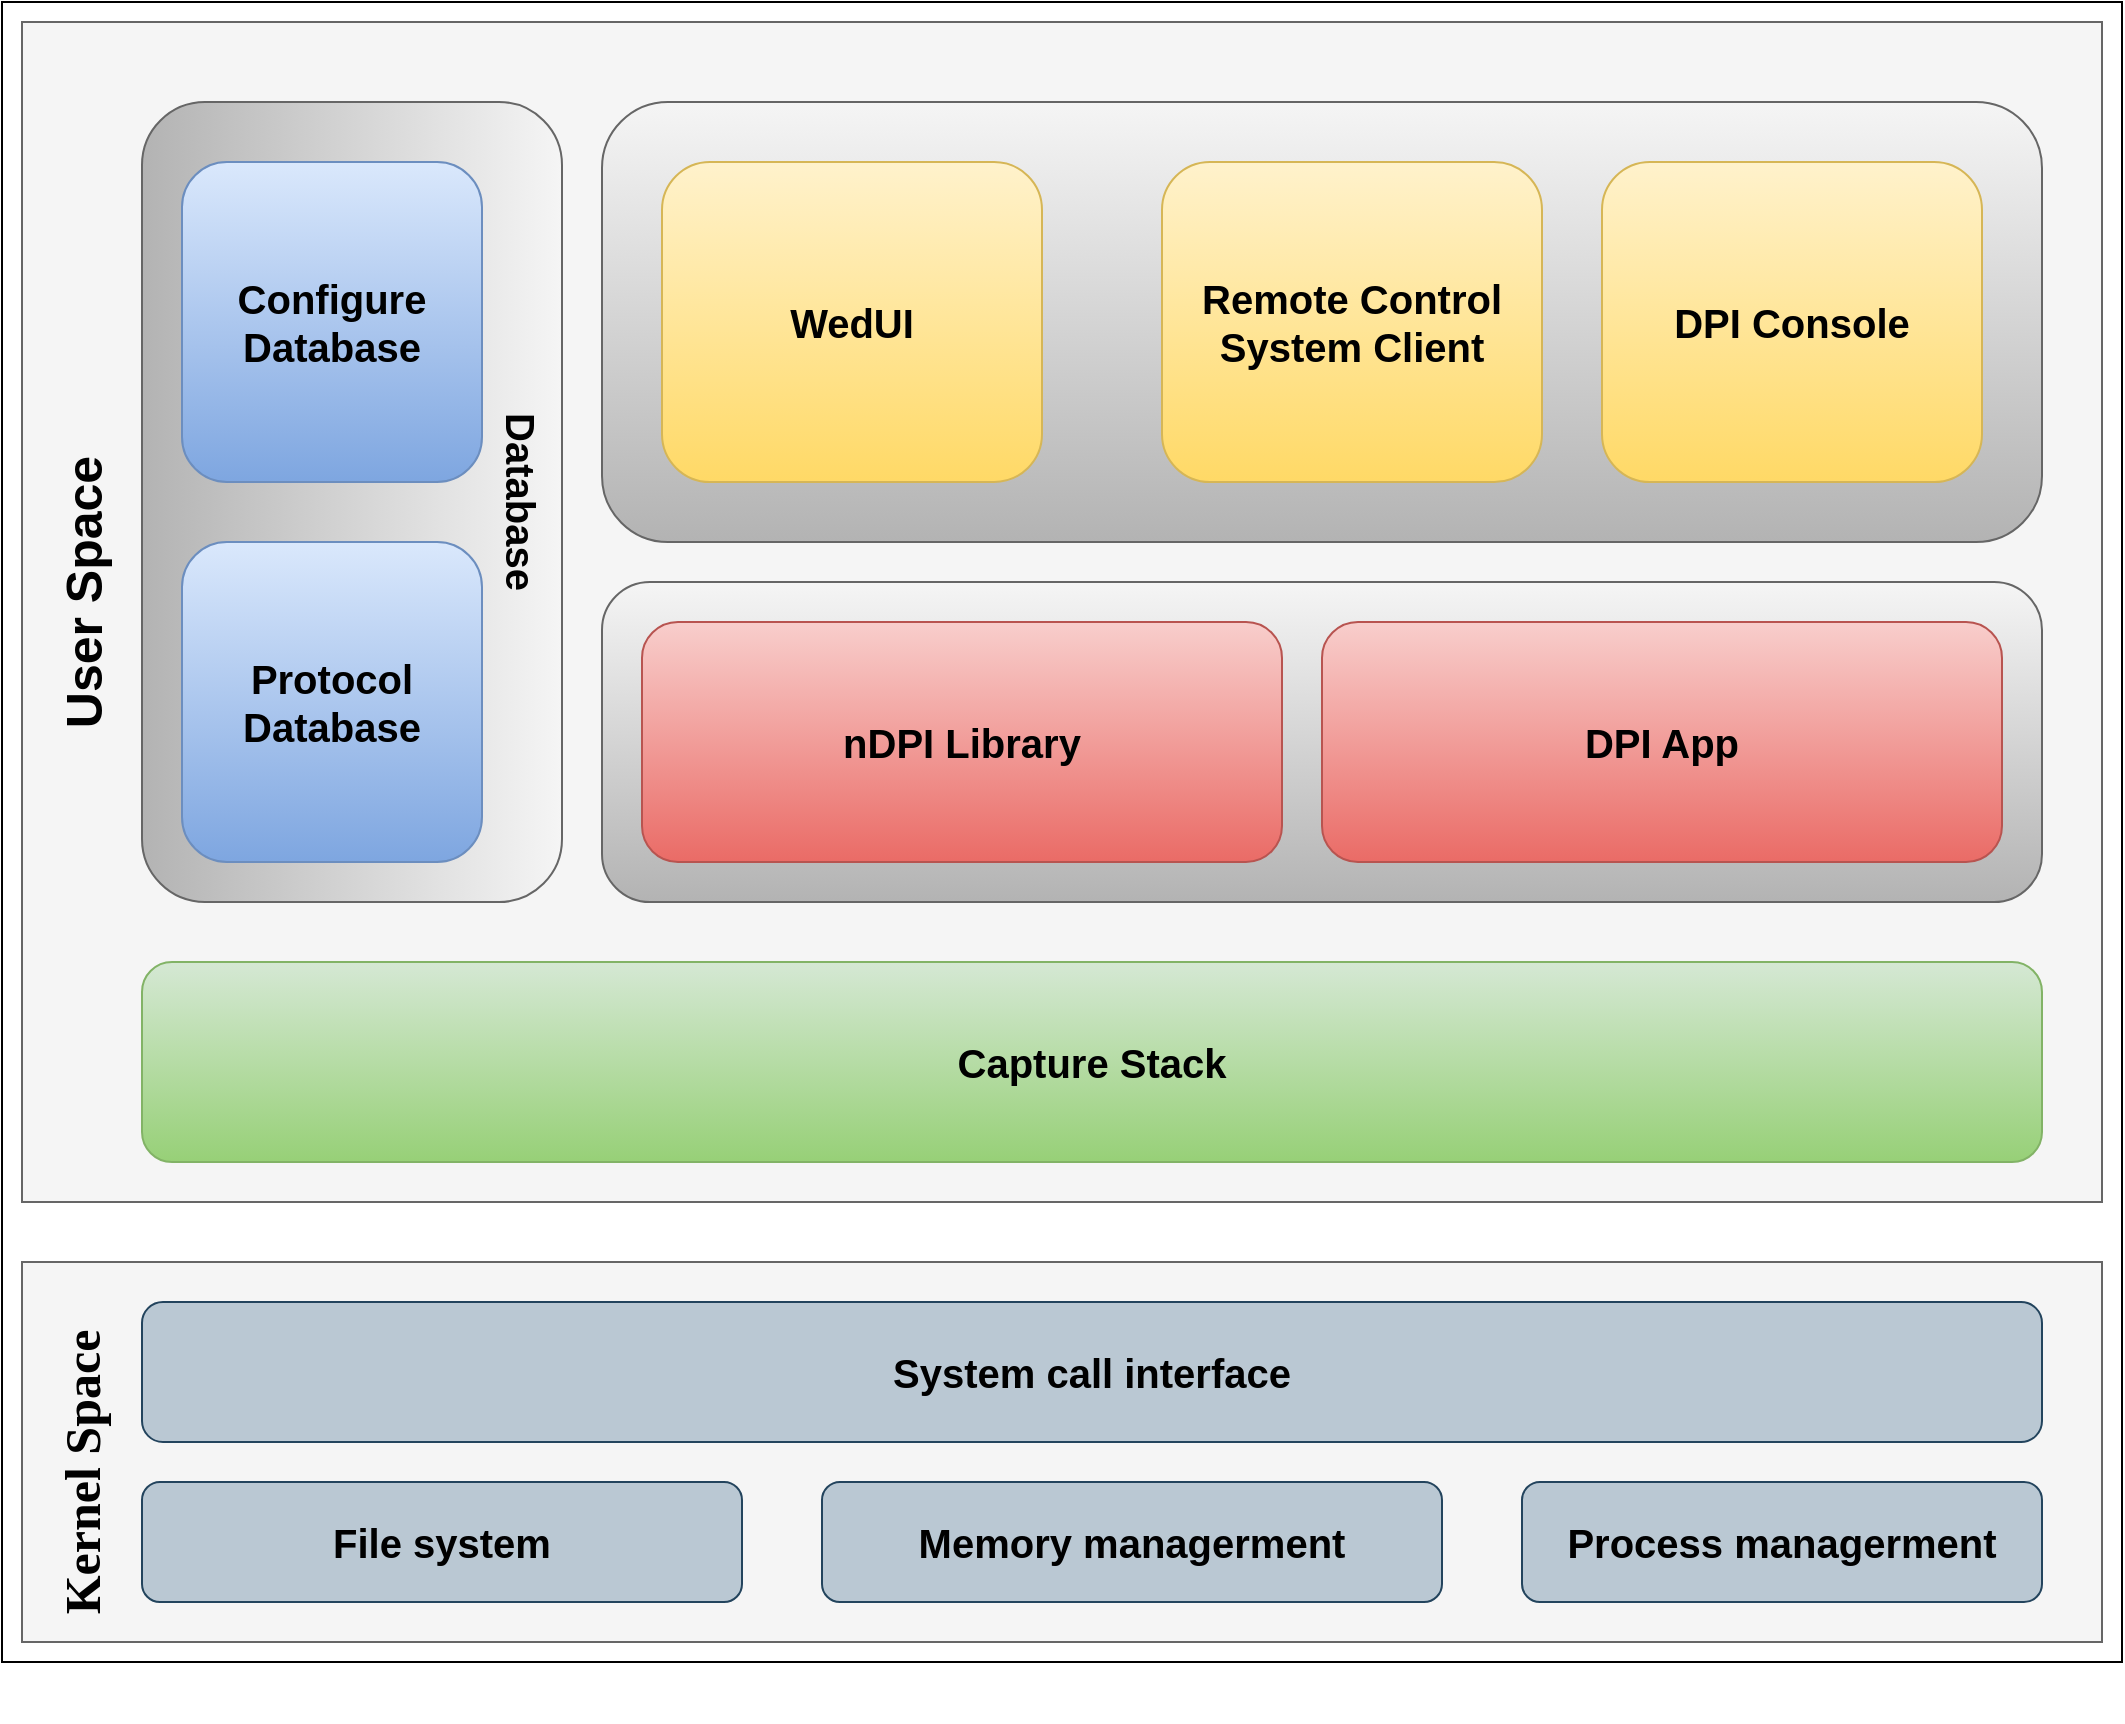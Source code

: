 <mxfile version="15.8.8" type="github">
  <diagram id="HZEH3Uh2V23n6DG56XfE" name="Page-1">
    <mxGraphModel dx="1732" dy="980" grid="1" gridSize="10" guides="1" tooltips="1" connect="1" arrows="1" fold="1" page="1" pageScale="1" pageWidth="8027" pageHeight="11069" math="0" shadow="0">
      <root>
        <mxCell id="0" />
        <mxCell id="1" parent="0" />
        <mxCell id="BJjL9hMIaNt4m382q4s9-12" value="" style="rounded=0;whiteSpace=wrap;html=1;" vertex="1" parent="1">
          <mxGeometry x="1130" y="190" width="1060" height="830" as="geometry" />
        </mxCell>
        <mxCell id="BJjL9hMIaNt4m382q4s9-15" value="" style="rounded=0;whiteSpace=wrap;html=1;fontSize=20;fillColor=#f5f5f5;fontColor=#333333;strokeColor=#666666;" vertex="1" parent="1">
          <mxGeometry x="1140" y="200" width="1040" height="590" as="geometry" />
        </mxCell>
        <mxCell id="BJjL9hMIaNt4m382q4s9-1" value="" style="rounded=1;whiteSpace=wrap;html=1;fillColor=#f5f5f5;gradientColor=#b3b3b3;strokeColor=#666666;" vertex="1" parent="1">
          <mxGeometry x="1430" y="240" width="720" height="220" as="geometry" />
        </mxCell>
        <mxCell id="BJjL9hMIaNt4m382q4s9-2" value="" style="rounded=1;whiteSpace=wrap;html=1;fillColor=#f5f5f5;gradientColor=#b3b3b3;strokeColor=#666666;" vertex="1" parent="1">
          <mxGeometry x="1430" y="480" width="720" height="160" as="geometry" />
        </mxCell>
        <mxCell id="BJjL9hMIaNt4m382q4s9-3" value="nDPI Library" style="rounded=1;whiteSpace=wrap;html=1;fontSize=20;fontStyle=1;fillColor=#f8cecc;gradientColor=#ea6b66;strokeColor=#b85450;" vertex="1" parent="1">
          <mxGeometry x="1450" y="500" width="320" height="120" as="geometry" />
        </mxCell>
        <mxCell id="BJjL9hMIaNt4m382q4s9-4" value="&lt;font style=&quot;font-size: 20px&quot;&gt;&lt;b&gt;DPI App&lt;/b&gt;&lt;/font&gt;" style="rounded=1;whiteSpace=wrap;html=1;fillColor=#f8cecc;gradientColor=#ea6b66;strokeColor=#b85450;" vertex="1" parent="1">
          <mxGeometry x="1790" y="500" width="340" height="120" as="geometry" />
        </mxCell>
        <mxCell id="BJjL9hMIaNt4m382q4s9-5" value="WedUI" style="rounded=1;whiteSpace=wrap;html=1;fontSize=20;fontStyle=1;fillColor=#fff2cc;gradientColor=#ffd966;strokeColor=#d6b656;" vertex="1" parent="1">
          <mxGeometry x="1460" y="270" width="190" height="160" as="geometry" />
        </mxCell>
        <mxCell id="BJjL9hMIaNt4m382q4s9-6" value="Remote Control System Client" style="rounded=1;whiteSpace=wrap;html=1;fontSize=20;fontStyle=1;fillColor=#fff2cc;gradientColor=#ffd966;strokeColor=#d6b656;" vertex="1" parent="1">
          <mxGeometry x="1710" y="270" width="190" height="160" as="geometry" />
        </mxCell>
        <mxCell id="BJjL9hMIaNt4m382q4s9-7" value="DPI Console" style="rounded=1;whiteSpace=wrap;html=1;fontSize=20;fontStyle=1;fillColor=#fff2cc;gradientColor=#ffd966;strokeColor=#d6b656;" vertex="1" parent="1">
          <mxGeometry x="1930" y="270" width="190" height="160" as="geometry" />
        </mxCell>
        <mxCell id="BJjL9hMIaNt4m382q4s9-8" value="" style="rounded=1;whiteSpace=wrap;html=1;direction=south;fillColor=#f5f5f5;gradientColor=#b3b3b3;strokeColor=#666666;" vertex="1" parent="1">
          <mxGeometry x="1200" y="240" width="210" height="400" as="geometry" />
        </mxCell>
        <mxCell id="BJjL9hMIaNt4m382q4s9-9" value="Configure Database" style="rounded=1;whiteSpace=wrap;html=1;fontSize=20;fontStyle=1;fillColor=#dae8fc;gradientColor=#7ea6e0;strokeColor=#6c8ebf;" vertex="1" parent="1">
          <mxGeometry x="1220" y="270" width="150" height="160" as="geometry" />
        </mxCell>
        <mxCell id="BJjL9hMIaNt4m382q4s9-10" value="Protocol Database" style="rounded=1;whiteSpace=wrap;html=1;fontSize=20;fontStyle=1;fillColor=#dae8fc;gradientColor=#7ea6e0;strokeColor=#6c8ebf;" vertex="1" parent="1">
          <mxGeometry x="1220" y="460" width="150" height="160" as="geometry" />
        </mxCell>
        <mxCell id="BJjL9hMIaNt4m382q4s9-11" value="Capture Stack" style="rounded=1;whiteSpace=wrap;html=1;fontSize=20;fontStyle=1;fillColor=#d5e8d4;gradientColor=#97d077;strokeColor=#82b366;" vertex="1" parent="1">
          <mxGeometry x="1200" y="670" width="950" height="100" as="geometry" />
        </mxCell>
        <mxCell id="BJjL9hMIaNt4m382q4s9-14" value="Database" style="text;html=1;strokeColor=none;fillColor=none;align=center;verticalAlign=middle;whiteSpace=wrap;rounded=0;fontSize=20;rotation=90;fontStyle=1" vertex="1" parent="1">
          <mxGeometry x="1360" y="425" width="60" height="30" as="geometry" />
        </mxCell>
        <mxCell id="BJjL9hMIaNt4m382q4s9-17" value="" style="rounded=0;whiteSpace=wrap;html=1;fontSize=20;fillColor=#f5f5f5;fontColor=#333333;strokeColor=#666666;" vertex="1" parent="1">
          <mxGeometry x="1140" y="820" width="1040" height="190" as="geometry" />
        </mxCell>
        <mxCell id="BJjL9hMIaNt4m382q4s9-18" value="System call interface" style="rounded=1;whiteSpace=wrap;html=1;fontSize=20;fillColor=#bac8d3;strokeColor=#23445d;fontStyle=1" vertex="1" parent="1">
          <mxGeometry x="1200" y="840" width="950" height="70" as="geometry" />
        </mxCell>
        <mxCell id="BJjL9hMIaNt4m382q4s9-19" value="File system" style="rounded=1;whiteSpace=wrap;html=1;fontSize=20;fontStyle=1;fillColor=#bac8d3;strokeColor=#23445d;" vertex="1" parent="1">
          <mxGeometry x="1200" y="930" width="300" height="60" as="geometry" />
        </mxCell>
        <mxCell id="BJjL9hMIaNt4m382q4s9-20" value="Memory managerment" style="rounded=1;whiteSpace=wrap;html=1;fontSize=20;fontStyle=1;fillColor=#bac8d3;strokeColor=#23445d;" vertex="1" parent="1">
          <mxGeometry x="1540" y="930" width="310" height="60" as="geometry" />
        </mxCell>
        <mxCell id="BJjL9hMIaNt4m382q4s9-21" value="Process managerment" style="rounded=1;whiteSpace=wrap;html=1;fontSize=20;fontStyle=1;fillColor=#bac8d3;strokeColor=#23445d;" vertex="1" parent="1">
          <mxGeometry x="1890" y="930" width="260" height="60" as="geometry" />
        </mxCell>
        <mxCell id="BJjL9hMIaNt4m382q4s9-22" value="User Space" style="text;html=1;strokeColor=none;fillColor=none;align=center;verticalAlign=middle;whiteSpace=wrap;rounded=0;fontSize=25;rotation=-90;fontStyle=1" vertex="1" parent="1">
          <mxGeometry x="1070" y="460" width="200" height="50" as="geometry" />
        </mxCell>
        <mxCell id="BJjL9hMIaNt4m382q4s9-23" value="Kernel Space" style="text;html=1;strokeColor=none;fillColor=none;align=center;verticalAlign=middle;whiteSpace=wrap;rounded=0;fontFamily=Times New Roman;fontSize=25;rotation=-90;fontStyle=1" vertex="1" parent="1">
          <mxGeometry x="1045" y="890" width="250" height="70" as="geometry" />
        </mxCell>
      </root>
    </mxGraphModel>
  </diagram>
</mxfile>
